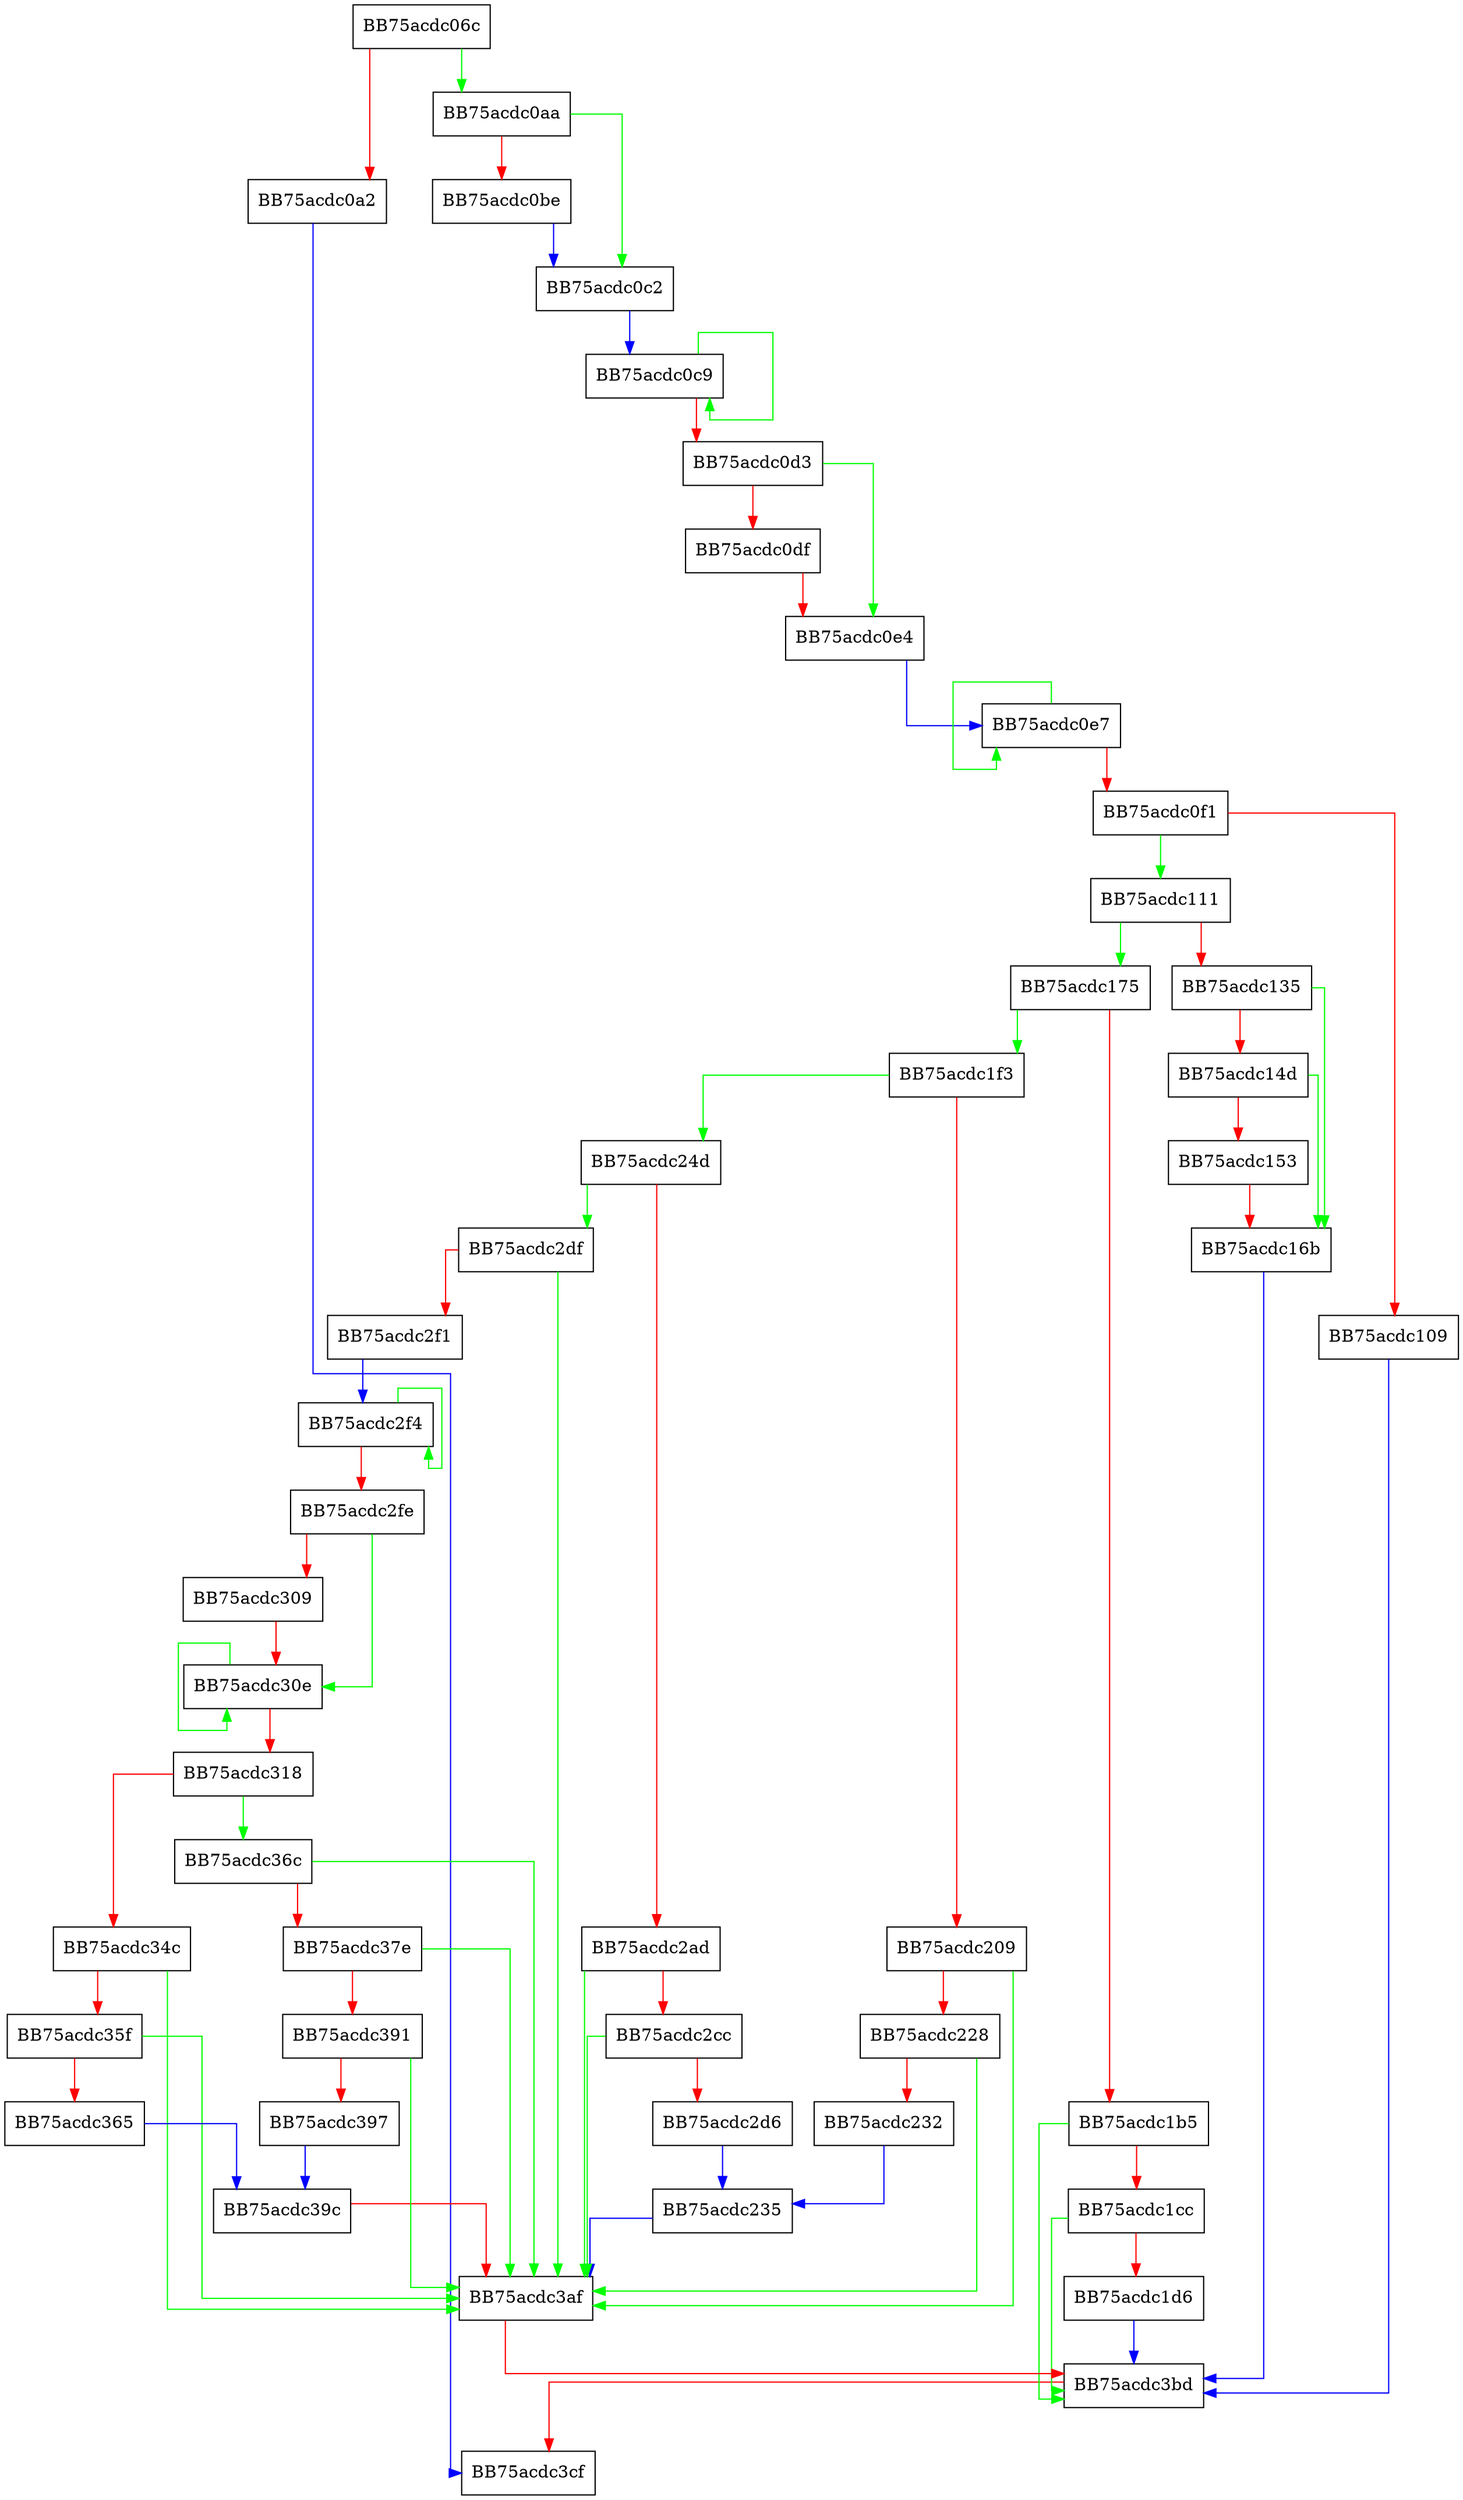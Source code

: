 digraph WriteDriverKey {
  node [shape="box"];
  graph [splines=ortho];
  BB75acdc06c -> BB75acdc0aa [color="green"];
  BB75acdc06c -> BB75acdc0a2 [color="red"];
  BB75acdc0a2 -> BB75acdc3cf [color="blue"];
  BB75acdc0aa -> BB75acdc0c2 [color="green"];
  BB75acdc0aa -> BB75acdc0be [color="red"];
  BB75acdc0be -> BB75acdc0c2 [color="blue"];
  BB75acdc0c2 -> BB75acdc0c9 [color="blue"];
  BB75acdc0c9 -> BB75acdc0c9 [color="green"];
  BB75acdc0c9 -> BB75acdc0d3 [color="red"];
  BB75acdc0d3 -> BB75acdc0e4 [color="green"];
  BB75acdc0d3 -> BB75acdc0df [color="red"];
  BB75acdc0df -> BB75acdc0e4 [color="red"];
  BB75acdc0e4 -> BB75acdc0e7 [color="blue"];
  BB75acdc0e7 -> BB75acdc0e7 [color="green"];
  BB75acdc0e7 -> BB75acdc0f1 [color="red"];
  BB75acdc0f1 -> BB75acdc111 [color="green"];
  BB75acdc0f1 -> BB75acdc109 [color="red"];
  BB75acdc109 -> BB75acdc3bd [color="blue"];
  BB75acdc111 -> BB75acdc175 [color="green"];
  BB75acdc111 -> BB75acdc135 [color="red"];
  BB75acdc135 -> BB75acdc16b [color="green"];
  BB75acdc135 -> BB75acdc14d [color="red"];
  BB75acdc14d -> BB75acdc16b [color="green"];
  BB75acdc14d -> BB75acdc153 [color="red"];
  BB75acdc153 -> BB75acdc16b [color="red"];
  BB75acdc16b -> BB75acdc3bd [color="blue"];
  BB75acdc175 -> BB75acdc1f3 [color="green"];
  BB75acdc175 -> BB75acdc1b5 [color="red"];
  BB75acdc1b5 -> BB75acdc3bd [color="green"];
  BB75acdc1b5 -> BB75acdc1cc [color="red"];
  BB75acdc1cc -> BB75acdc3bd [color="green"];
  BB75acdc1cc -> BB75acdc1d6 [color="red"];
  BB75acdc1d6 -> BB75acdc3bd [color="blue"];
  BB75acdc1f3 -> BB75acdc24d [color="green"];
  BB75acdc1f3 -> BB75acdc209 [color="red"];
  BB75acdc209 -> BB75acdc3af [color="green"];
  BB75acdc209 -> BB75acdc228 [color="red"];
  BB75acdc228 -> BB75acdc3af [color="green"];
  BB75acdc228 -> BB75acdc232 [color="red"];
  BB75acdc232 -> BB75acdc235 [color="blue"];
  BB75acdc235 -> BB75acdc3af [color="blue"];
  BB75acdc24d -> BB75acdc2df [color="green"];
  BB75acdc24d -> BB75acdc2ad [color="red"];
  BB75acdc2ad -> BB75acdc3af [color="green"];
  BB75acdc2ad -> BB75acdc2cc [color="red"];
  BB75acdc2cc -> BB75acdc3af [color="green"];
  BB75acdc2cc -> BB75acdc2d6 [color="red"];
  BB75acdc2d6 -> BB75acdc235 [color="blue"];
  BB75acdc2df -> BB75acdc3af [color="green"];
  BB75acdc2df -> BB75acdc2f1 [color="red"];
  BB75acdc2f1 -> BB75acdc2f4 [color="blue"];
  BB75acdc2f4 -> BB75acdc2f4 [color="green"];
  BB75acdc2f4 -> BB75acdc2fe [color="red"];
  BB75acdc2fe -> BB75acdc30e [color="green"];
  BB75acdc2fe -> BB75acdc309 [color="red"];
  BB75acdc309 -> BB75acdc30e [color="red"];
  BB75acdc30e -> BB75acdc30e [color="green"];
  BB75acdc30e -> BB75acdc318 [color="red"];
  BB75acdc318 -> BB75acdc36c [color="green"];
  BB75acdc318 -> BB75acdc34c [color="red"];
  BB75acdc34c -> BB75acdc3af [color="green"];
  BB75acdc34c -> BB75acdc35f [color="red"];
  BB75acdc35f -> BB75acdc3af [color="green"];
  BB75acdc35f -> BB75acdc365 [color="red"];
  BB75acdc365 -> BB75acdc39c [color="blue"];
  BB75acdc36c -> BB75acdc3af [color="green"];
  BB75acdc36c -> BB75acdc37e [color="red"];
  BB75acdc37e -> BB75acdc3af [color="green"];
  BB75acdc37e -> BB75acdc391 [color="red"];
  BB75acdc391 -> BB75acdc3af [color="green"];
  BB75acdc391 -> BB75acdc397 [color="red"];
  BB75acdc397 -> BB75acdc39c [color="blue"];
  BB75acdc39c -> BB75acdc3af [color="red"];
  BB75acdc3af -> BB75acdc3bd [color="red"];
  BB75acdc3bd -> BB75acdc3cf [color="red"];
}